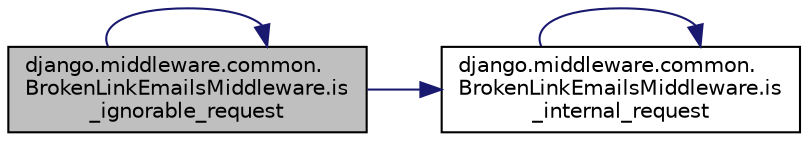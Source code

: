 digraph "django.middleware.common.BrokenLinkEmailsMiddleware.is_ignorable_request"
{
 // LATEX_PDF_SIZE
  edge [fontname="Helvetica",fontsize="10",labelfontname="Helvetica",labelfontsize="10"];
  node [fontname="Helvetica",fontsize="10",shape=record];
  rankdir="LR";
  Node1 [label="django.middleware.common.\lBrokenLinkEmailsMiddleware.is\l_ignorable_request",height=0.2,width=0.4,color="black", fillcolor="grey75", style="filled", fontcolor="black",tooltip=" "];
  Node1 -> Node1 [color="midnightblue",fontsize="10",style="solid",fontname="Helvetica"];
  Node1 -> Node2 [color="midnightblue",fontsize="10",style="solid",fontname="Helvetica"];
  Node2 [label="django.middleware.common.\lBrokenLinkEmailsMiddleware.is\l_internal_request",height=0.2,width=0.4,color="black", fillcolor="white", style="filled",URL="$d3/d19/classdjango_1_1middleware_1_1common_1_1_broken_link_emails_middleware.html#a83eae2a0539636cf87f32ae0755d9ea2",tooltip=" "];
  Node2 -> Node2 [color="midnightblue",fontsize="10",style="solid",fontname="Helvetica"];
}
